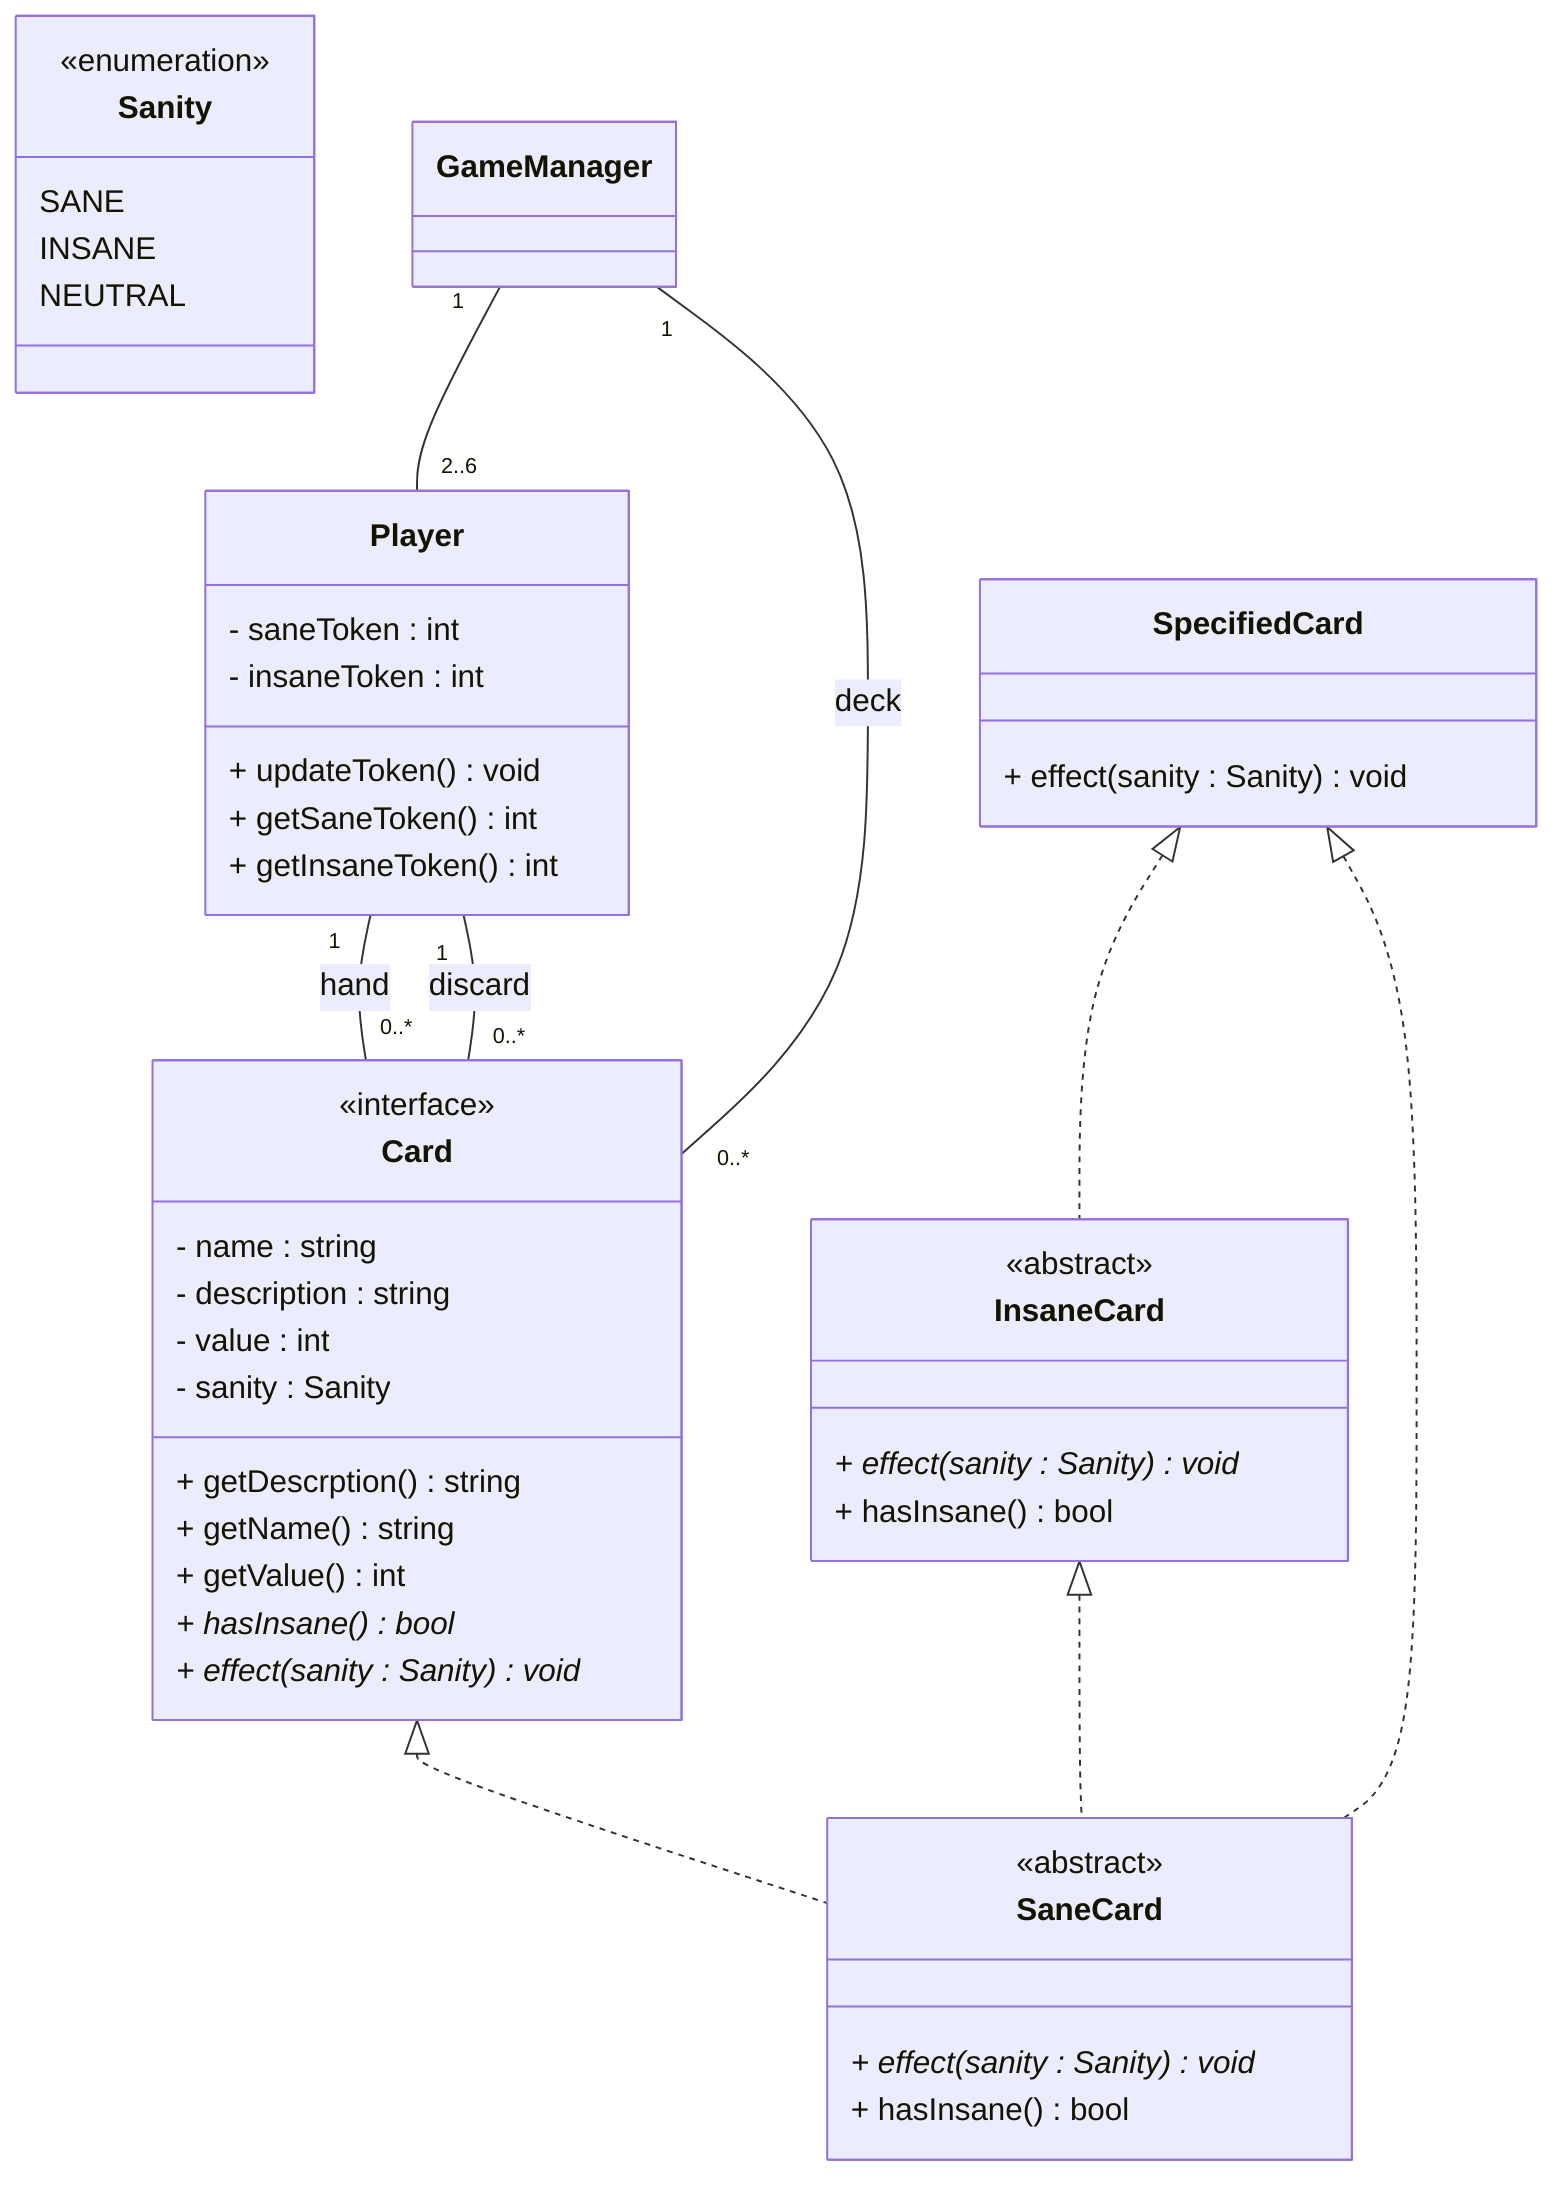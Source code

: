classDiagram
    class Sanity {
    <<enumeration>>
        SANE
        INSANE
        NEUTRAL
    }

    class Card {
    <<interface>>
        - name : string
        - description : string
        - value : int
        - sanity : Sanity

        + getDescrption() string
        + getName() string
        + getValue() int
        + hasInsane()* bool
        + effect(sanity : Sanity)* void
    }

    class SaneCard {
    <<abstract>>
        + effect(sanity : Sanity)* void
        + hasInsane() bool
    }

    class InsaneCard {
    <<abstract>>
        + effect(sanity : Sanity)* void
        + hasInsane() bool
    }

    class SpecifiedCard {
        + effect(sanity : Sanity) void
    }

    class GameManager {
        
    }

    class Player {
        - saneToken : int
        - insaneToken : int

        + updateToken() void
        + getSaneToken() int
        + getInsaneToken() int
    }

    Card <|.. SaneCard
    InsaneCard <|.. SaneCard
    SpecifiedCard <|.. SaneCard
    SpecifiedCard <|.. InsaneCard
    Player "1" -- "0..*" Card : hand
    Player "1" -- "0..*" Card : discard
    GameManager "1" -- "0..*" Card : deck
    GameManager "1" -- "2..6" Player